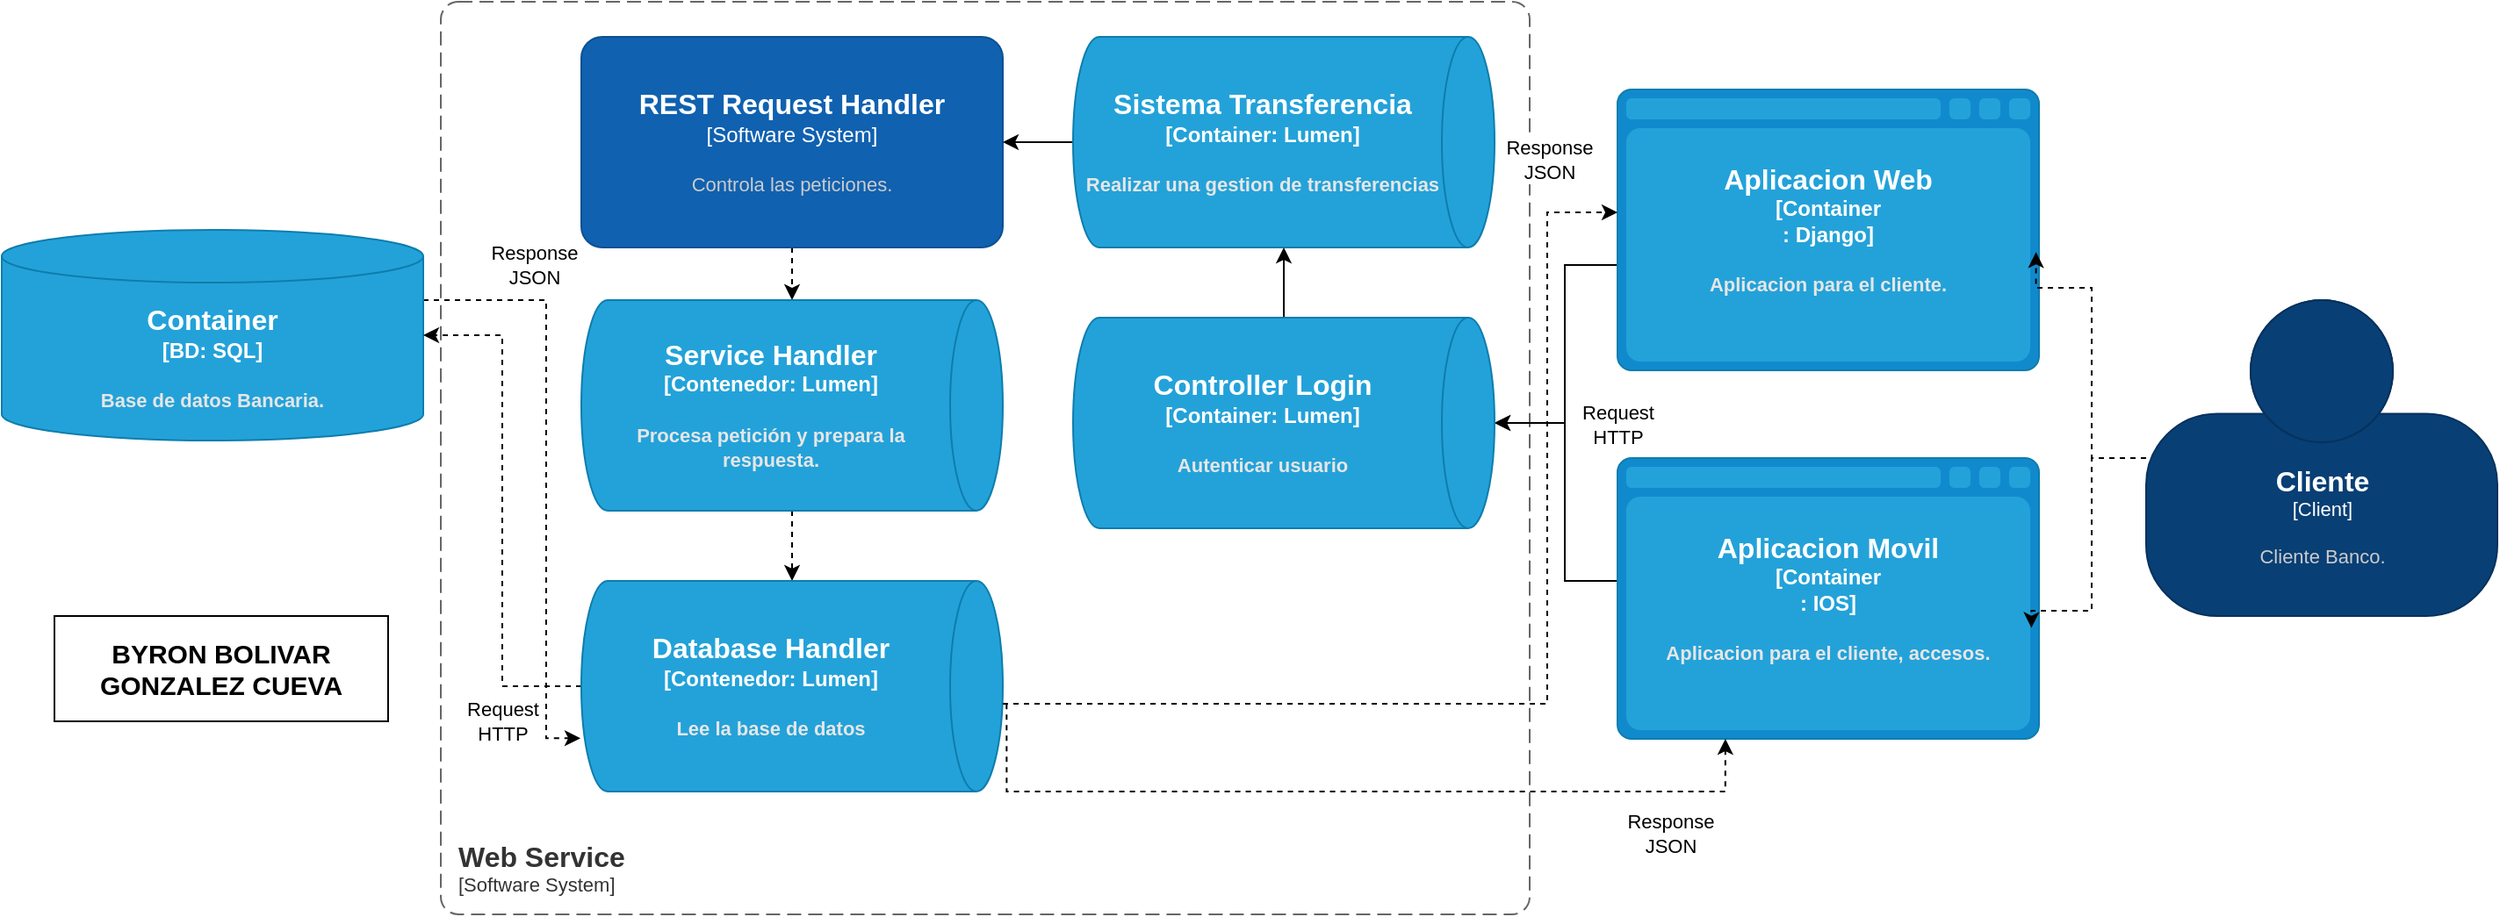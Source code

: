 <mxfile version="20.0.1" type="device"><diagram id="GfYJbonmcqrs1xx0g2Im" name="Page-1"><mxGraphModel dx="1657" dy="870" grid="1" gridSize="10" guides="1" tooltips="1" connect="1" arrows="1" fold="1" page="1" pageScale="1" pageWidth="827" pageHeight="1169" math="0" shadow="0"><root><mxCell id="0"/><mxCell id="1" parent="0"/><object placeholders="1" c4Name="Web Service" c4Type="SystemScopeBoundary" c4Application="Software System" label="&lt;font style=&quot;font-size: 16px&quot;&gt;&lt;b&gt;&lt;div style=&quot;text-align: left&quot;&gt;%c4Name%&lt;/div&gt;&lt;/b&gt;&lt;/font&gt;&lt;div style=&quot;text-align: left&quot;&gt;[%c4Application%]&lt;/div&gt;" id="DabvNRiGyRx-bgnCM00S-1"><mxCell style="rounded=1;fontSize=11;whiteSpace=wrap;html=1;dashed=1;arcSize=20;fillColor=none;strokeColor=#666666;fontColor=#333333;labelBackgroundColor=none;align=left;verticalAlign=bottom;labelBorderColor=none;spacingTop=0;spacing=10;dashPattern=8 4;metaEdit=1;rotatable=0;perimeter=rectanglePerimeter;noLabel=0;labelPadding=0;allowArrows=0;connectable=0;expand=0;recursiveResize=0;editable=1;pointerEvents=0;absoluteArcSize=1;points=[[0.25,0,0],[0.5,0,0],[0.75,0,0],[1,0.25,0],[1,0.5,0],[1,0.75,0],[0.75,1,0],[0.5,1,0],[0.25,1,0],[0,0.75,0],[0,0.5,0],[0,0.25,0]];" parent="1" vertex="1"><mxGeometry x="270" y="30" width="620" height="520" as="geometry"/></mxCell></object><mxCell id="8mYZgQonta5MZYfZJO8J-8" style="edgeStyle=orthogonalEdgeStyle;rounded=0;orthogonalLoop=1;jettySize=auto;html=1;entryX=0.747;entryY=1.002;entryDx=0;entryDy=0;entryPerimeter=0;dashed=1;" parent="1" source="DabvNRiGyRx-bgnCM00S-2" target="DabvNRiGyRx-bgnCM00S-9" edge="1"><mxGeometry relative="1" as="geometry"><Array as="points"><mxPoint x="330" y="200"/><mxPoint x="330" y="450"/></Array></mxGeometry></mxCell><mxCell id="EAid1kv3A8ZoEuFskhe_-2" value="Response &lt;br&gt;JSON" style="edgeLabel;html=1;align=center;verticalAlign=middle;resizable=0;points=[];" vertex="1" connectable="0" parent="8mYZgQonta5MZYfZJO8J-8"><mxGeometry x="-0.63" y="1" relative="1" as="geometry"><mxPoint y="-19" as="offset"/></mxGeometry></mxCell><object placeholders="1" c4Type="Container" c4Container="BD" c4Technology="SQL" c4Description="Base de datos Bancaria." label="&lt;font style=&quot;font-size: 16px&quot;&gt;&lt;b&gt;%c4Type%&lt;/font&gt;&lt;div&gt;[%c4Container%:&amp;nbsp;%c4Technology%]&lt;/div&gt;&lt;br&gt;&lt;div&gt;&lt;font style=&quot;font-size: 11px&quot;&gt;&lt;font color=&quot;#E6E6E6&quot;&gt;%c4Description%&lt;/font&gt;&lt;/div&gt;" id="DabvNRiGyRx-bgnCM00S-2"><mxCell style="shape=cylinder3;size=15;whiteSpace=wrap;html=1;boundedLbl=1;rounded=0;labelBackgroundColor=none;fillColor=#23A2D9;fontSize=12;fontColor=#ffffff;align=center;strokeColor=#0E7DAD;metaEdit=1;points=[[0.5,0,0],[1,0.25,0],[1,0.5,0],[1,0.75,0],[0.5,1,0],[0,0.75,0],[0,0.5,0],[0,0.25,0]];resizable=0;" parent="1" vertex="1"><mxGeometry x="20" y="160" width="240" height="120" as="geometry"/></mxCell></object><mxCell id="8mYZgQonta5MZYfZJO8J-3" style="edgeStyle=orthogonalEdgeStyle;rounded=0;orthogonalLoop=1;jettySize=auto;html=1;" parent="1" source="DabvNRiGyRx-bgnCM00S-4" target="8mYZgQonta5MZYfZJO8J-1" edge="1"><mxGeometry relative="1" as="geometry"><Array as="points"><mxPoint x="910" y="180"/><mxPoint x="910" y="270"/></Array></mxGeometry></mxCell><mxCell id="8mYZgQonta5MZYfZJO8J-10" value="Request &lt;br&gt;HTTP" style="edgeLabel;html=1;align=center;verticalAlign=middle;resizable=0;points=[];" parent="8mYZgQonta5MZYfZJO8J-3" vertex="1" connectable="0"><mxGeometry x="-0.344" y="-3" relative="1" as="geometry"><mxPoint x="33" y="68" as="offset"/></mxGeometry></mxCell><object placeholders="1" c4Type="Aplicacion Web" c4Container="Container&#10;" c4Technology="Django" c4Description="Aplicacion para el cliente." label="&lt;font style=&quot;font-size: 16px&quot;&gt;&lt;b&gt;%c4Type%&lt;/font&gt;&lt;div&gt;[%c4Container%:&amp;nbsp;%c4Technology%]&lt;/div&gt;&lt;br&gt;&lt;div&gt;&lt;font style=&quot;font-size: 11px&quot;&gt;&lt;font color=&quot;#E6E6E6&quot;&gt;%c4Description%&lt;/font&gt;&lt;/div&gt;" id="DabvNRiGyRx-bgnCM00S-4"><mxCell style="shape=mxgraph.c4.webBrowserContainer;whiteSpace=wrap;html=1;boundedLbl=1;rounded=0;labelBackgroundColor=none;fillColor=#118ACD;fontSize=12;fontColor=#ffffff;align=center;strokeColor=#0E7DAD;metaEdit=1;points=[[0.5,0,0],[1,0.25,0],[1,0.5,0],[1,0.75,0],[0.5,1,0],[0,0.75,0],[0,0.5,0],[0,0.25,0]];resizable=0;" parent="1" vertex="1"><mxGeometry x="940" y="80" width="240" height="160" as="geometry"/></mxCell></object><mxCell id="8mYZgQonta5MZYfZJO8J-4" style="edgeStyle=orthogonalEdgeStyle;rounded=0;orthogonalLoop=1;jettySize=auto;html=1;entryX=0.5;entryY=0;entryDx=0;entryDy=0;entryPerimeter=0;" parent="1" source="DabvNRiGyRx-bgnCM00S-5" target="8mYZgQonta5MZYfZJO8J-1" edge="1"><mxGeometry relative="1" as="geometry"><Array as="points"><mxPoint x="910" y="360"/><mxPoint x="910" y="270"/></Array></mxGeometry></mxCell><object placeholders="1" c4Type="Aplicacion Movil" c4Container="Container&#10;" c4Technology="IOS" c4Description="Aplicacion para el cliente, accesos." label="&lt;font style=&quot;font-size: 16px&quot;&gt;&lt;b&gt;%c4Type%&lt;/font&gt;&lt;div&gt;[%c4Container%:&amp;nbsp;%c4Technology%]&lt;/div&gt;&lt;br&gt;&lt;div&gt;&lt;font style=&quot;font-size: 11px&quot;&gt;&lt;font color=&quot;#E6E6E6&quot;&gt;%c4Description%&lt;/font&gt;&lt;/div&gt;" id="DabvNRiGyRx-bgnCM00S-5"><mxCell style="shape=mxgraph.c4.webBrowserContainer;whiteSpace=wrap;html=1;boundedLbl=1;rounded=0;labelBackgroundColor=none;fillColor=#118ACD;fontSize=12;fontColor=#ffffff;align=center;strokeColor=#0E7DAD;metaEdit=1;points=[[0.5,0,0],[1,0.25,0],[1,0.5,0],[1,0.75,0],[0.5,1,0],[0,0.75,0],[0,0.5,0],[0,0.25,0]];resizable=0;" parent="1" vertex="1"><mxGeometry x="940" y="290" width="240" height="160" as="geometry"/></mxCell></object><mxCell id="DabvNRiGyRx-bgnCM00S-27" style="edgeStyle=orthogonalEdgeStyle;rounded=0;orthogonalLoop=1;jettySize=auto;html=1;entryX=0;entryY=0.5;entryDx=0;entryDy=0;entryPerimeter=0;dashed=1;" parent="1" target="DabvNRiGyRx-bgnCM00S-7" edge="1"><mxGeometry relative="1" as="geometry"><mxPoint x="470.0" y="170.0" as="sourcePoint"/></mxGeometry></mxCell><mxCell id="DabvNRiGyRx-bgnCM00S-28" style="edgeStyle=orthogonalEdgeStyle;rounded=0;orthogonalLoop=1;jettySize=auto;html=1;dashed=1;" parent="1" source="DabvNRiGyRx-bgnCM00S-7" edge="1"><mxGeometry relative="1" as="geometry"><mxPoint x="470" y="360" as="targetPoint"/></mxGeometry></mxCell><object placeholders="1" c4Type="Service Handler" c4Container="Contenedor" c4Technology="Lumen" c4Description="Procesa petición y prepara la respuesta." label="&lt;font style=&quot;font-size: 16px&quot;&gt;&lt;b&gt;%c4Type%&lt;/font&gt;&lt;div&gt;[%c4Container%:&amp;nbsp;%c4Technology%]&lt;/div&gt;&lt;br&gt;&lt;div&gt;&lt;font style=&quot;font-size: 11px&quot;&gt;&lt;font color=&quot;#E6E6E6&quot;&gt;%c4Description%&lt;/font&gt;&lt;/div&gt;" id="DabvNRiGyRx-bgnCM00S-7"><mxCell style="shape=cylinder3;size=15;direction=south;whiteSpace=wrap;html=1;boundedLbl=1;rounded=0;labelBackgroundColor=none;fillColor=#23A2D9;fontSize=12;fontColor=#ffffff;align=center;strokeColor=#0E7DAD;metaEdit=1;points=[[0.5,0,0],[1,0.25,0],[1,0.5,0],[1,0.75,0],[0.5,1,0],[0,0.75,0],[0,0.5,0],[0,0.25,0]];resizable=0;" parent="1" vertex="1"><mxGeometry x="350" y="200" width="240" height="120" as="geometry"/></mxCell></object><mxCell id="DabvNRiGyRx-bgnCM00S-26" style="edgeStyle=orthogonalEdgeStyle;rounded=0;orthogonalLoop=1;jettySize=auto;html=1;entryX=1;entryY=0.5;entryDx=0;entryDy=0;entryPerimeter=0;dashed=1;" parent="1" source="DabvNRiGyRx-bgnCM00S-9" target="DabvNRiGyRx-bgnCM00S-2" edge="1"><mxGeometry relative="1" as="geometry"/></mxCell><mxCell id="EAid1kv3A8ZoEuFskhe_-1" value="Request &lt;br&gt;HTTP" style="edgeLabel;html=1;align=center;verticalAlign=middle;resizable=0;points=[];" vertex="1" connectable="0" parent="DabvNRiGyRx-bgnCM00S-26"><mxGeometry x="0.265" relative="1" as="geometry"><mxPoint y="158" as="offset"/></mxGeometry></mxCell><object placeholders="1" c4Type="Database Handler" c4Container="Contenedor" c4Technology="Lumen" c4Description="Lee la base de datos" label="&lt;font style=&quot;font-size: 16px&quot;&gt;&lt;b&gt;%c4Type%&lt;/font&gt;&lt;div&gt;[%c4Container%:&amp;nbsp;%c4Technology%]&lt;/div&gt;&lt;br&gt;&lt;div&gt;&lt;font style=&quot;font-size: 11px&quot;&gt;&lt;font color=&quot;#E6E6E6&quot;&gt;%c4Description%&lt;/font&gt;&lt;/div&gt;" id="DabvNRiGyRx-bgnCM00S-9"><mxCell style="shape=cylinder3;size=15;direction=south;whiteSpace=wrap;html=1;boundedLbl=1;rounded=0;labelBackgroundColor=none;fillColor=#23A2D9;fontSize=12;fontColor=#ffffff;align=center;strokeColor=#0E7DAD;metaEdit=1;points=[[0.5,0,0],[1,0.25,0],[1,0.5,0],[1,0.75,0],[0.5,1,0],[0,0.75,0],[0,0.5,0],[0,0.25,0]];resizable=0;" parent="1" vertex="1"><mxGeometry x="350" y="360" width="240" height="120" as="geometry"/></mxCell></object><mxCell id="DabvNRiGyRx-bgnCM00S-12" style="edgeStyle=orthogonalEdgeStyle;rounded=0;orthogonalLoop=1;jettySize=auto;html=1;entryX=0.993;entryY=0.579;entryDx=0;entryDy=0;entryPerimeter=0;dashed=1;" parent="1" source="DabvNRiGyRx-bgnCM00S-11" target="DabvNRiGyRx-bgnCM00S-4" edge="1"><mxGeometry relative="1" as="geometry"><Array as="points"><mxPoint x="1210" y="290"/><mxPoint x="1210" y="193"/></Array></mxGeometry></mxCell><mxCell id="DabvNRiGyRx-bgnCM00S-13" style="edgeStyle=orthogonalEdgeStyle;rounded=0;orthogonalLoop=1;jettySize=auto;html=1;entryX=0.982;entryY=0.605;entryDx=0;entryDy=0;entryPerimeter=0;dashed=1;" parent="1" source="DabvNRiGyRx-bgnCM00S-11" target="DabvNRiGyRx-bgnCM00S-5" edge="1"><mxGeometry relative="1" as="geometry"><Array as="points"><mxPoint x="1210" y="290"/><mxPoint x="1210" y="377"/></Array></mxGeometry></mxCell><object placeholders="1" c4Name="Cliente" c4Type="Client" c4Description="Cliente Banco." label="&lt;font style=&quot;font-size: 16px&quot;&gt;&lt;b&gt;%c4Name%&lt;/b&gt;&lt;/font&gt;&lt;div&gt;[%c4Type%]&lt;/div&gt;&lt;br&gt;&lt;div&gt;&lt;font style=&quot;font-size: 11px&quot;&gt;&lt;font color=&quot;#cccccc&quot;&gt;%c4Description%&lt;/font&gt;&lt;/div&gt;" id="DabvNRiGyRx-bgnCM00S-11"><mxCell style="html=1;fontSize=11;dashed=0;whitespace=wrap;fillColor=#083F75;strokeColor=#06315C;fontColor=#ffffff;shape=mxgraph.c4.person2;align=center;metaEdit=1;points=[[0.5,0,0],[1,0.5,0],[1,0.75,0],[0.75,1,0],[0.5,1,0],[0.25,1,0],[0,0.75,0],[0,0.5,0]];resizable=0;" parent="1" vertex="1"><mxGeometry x="1241" y="200" width="200" height="180" as="geometry"/></mxCell></object><object placeholders="1" c4Name="REST Request Handler" c4Type="Software System" c4Description="Controla las peticiones." label="&lt;font style=&quot;font-size: 16px&quot;&gt;&lt;b&gt;%c4Name%&lt;/b&gt;&lt;/font&gt;&lt;div&gt;[%c4Type%]&lt;/div&gt;&lt;br&gt;&lt;div&gt;&lt;font style=&quot;font-size: 11px&quot;&gt;&lt;font color=&quot;#cccccc&quot;&gt;%c4Description%&lt;/font&gt;&lt;/div&gt;" id="DabvNRiGyRx-bgnCM00S-29"><mxCell style="rounded=1;whiteSpace=wrap;html=1;labelBackgroundColor=none;fillColor=#1061B0;fontColor=#ffffff;align=center;arcSize=10;strokeColor=#0D5091;metaEdit=1;resizable=0;points=[[0.25,0,0],[0.5,0,0],[0.75,0,0],[1,0.25,0],[1,0.5,0],[1,0.75,0],[0.75,1,0],[0.5,1,0],[0.25,1,0],[0,0.75,0],[0,0.5,0],[0,0.25,0]];" parent="1" vertex="1"><mxGeometry x="350" y="50" width="240" height="120" as="geometry"/></mxCell></object><mxCell id="8mYZgQonta5MZYfZJO8J-5" style="edgeStyle=orthogonalEdgeStyle;rounded=0;orthogonalLoop=1;jettySize=auto;html=1;" parent="1" source="8mYZgQonta5MZYfZJO8J-1" target="8mYZgQonta5MZYfZJO8J-2" edge="1"><mxGeometry relative="1" as="geometry"/></mxCell><mxCell id="8mYZgQonta5MZYfZJO8J-11" style="edgeStyle=orthogonalEdgeStyle;rounded=0;orthogonalLoop=1;jettySize=auto;html=1;entryX=0.256;entryY=1;entryDx=0;entryDy=0;entryPerimeter=0;dashed=1;exitX=0.584;exitY=-0.009;exitDx=0;exitDy=0;exitPerimeter=0;" parent="1" source="DabvNRiGyRx-bgnCM00S-9" target="DabvNRiGyRx-bgnCM00S-5" edge="1"><mxGeometry relative="1" as="geometry"><mxPoint x="620" y="454.12" as="sourcePoint"/><mxPoint x="969.04" y="440.0" as="targetPoint"/><Array as="points"><mxPoint x="592" y="480"/><mxPoint x="1001" y="480"/></Array></mxGeometry></mxCell><mxCell id="8mYZgQonta5MZYfZJO8J-14" value="Response&lt;br&gt;JSON" style="edgeLabel;html=1;align=center;verticalAlign=middle;resizable=0;points=[];" parent="8mYZgQonta5MZYfZJO8J-11" vertex="1" connectable="0"><mxGeometry x="0.758" relative="1" as="geometry"><mxPoint x="-3" y="24" as="offset"/></mxGeometry></mxCell><mxCell id="8mYZgQonta5MZYfZJO8J-12" style="edgeStyle=orthogonalEdgeStyle;rounded=0;orthogonalLoop=1;jettySize=auto;html=1;entryX=0;entryY=0.25;entryDx=0;entryDy=0;entryPerimeter=0;dashed=1;exitX=0.5;exitY=0;exitDx=0;exitDy=0;exitPerimeter=0;" parent="1" edge="1"><mxGeometry relative="1" as="geometry"><Array as="points"><mxPoint x="900" y="430"/><mxPoint x="900" y="150"/></Array><mxPoint x="590" y="430" as="sourcePoint"/><mxPoint x="940.0" y="150" as="targetPoint"/></mxGeometry></mxCell><mxCell id="8mYZgQonta5MZYfZJO8J-13" value="Response&lt;br&gt;JSON" style="edgeLabel;html=1;align=center;verticalAlign=middle;resizable=0;points=[];" parent="8mYZgQonta5MZYfZJO8J-12" vertex="1" connectable="0"><mxGeometry x="0.73" y="-1" relative="1" as="geometry"><mxPoint y="-75" as="offset"/></mxGeometry></mxCell><object placeholders="1" c4Type="Controller Login" c4Container="Container" c4Technology="Lumen" c4Description="Autenticar usuario" label="&lt;font style=&quot;font-size: 16px&quot;&gt;&lt;b&gt;%c4Type%&lt;/font&gt;&lt;div&gt;[%c4Container%:&amp;nbsp;%c4Technology%]&lt;/div&gt;&lt;br&gt;&lt;div&gt;&lt;font style=&quot;font-size: 11px&quot;&gt;&lt;font color=&quot;#E6E6E6&quot;&gt;%c4Description%&lt;/font&gt;&lt;/div&gt;" id="8mYZgQonta5MZYfZJO8J-1"><mxCell style="shape=cylinder3;size=15;direction=south;whiteSpace=wrap;html=1;boundedLbl=1;rounded=0;labelBackgroundColor=none;fillColor=#23A2D9;fontSize=12;fontColor=#ffffff;align=center;strokeColor=#0E7DAD;metaEdit=1;points=[[0.5,0,0],[1,0.25,0],[1,0.5,0],[1,0.75,0],[0.5,1,0],[0,0.75,0],[0,0.5,0],[0,0.25,0]];resizable=0;" parent="1" vertex="1"><mxGeometry x="630" y="210" width="240" height="120" as="geometry"/></mxCell></object><mxCell id="8mYZgQonta5MZYfZJO8J-6" style="edgeStyle=orthogonalEdgeStyle;rounded=0;orthogonalLoop=1;jettySize=auto;html=1;" parent="1" source="8mYZgQonta5MZYfZJO8J-2" target="DabvNRiGyRx-bgnCM00S-29" edge="1"><mxGeometry relative="1" as="geometry"/></mxCell><object placeholders="1" c4Type="Sistema Transferencia" c4Container="Container" c4Technology="Lumen" c4Description="Realizar una gestion de transferencias" label="&lt;font style=&quot;font-size: 16px&quot;&gt;&lt;b&gt;%c4Type%&lt;/font&gt;&lt;div&gt;[%c4Container%:&amp;nbsp;%c4Technology%]&lt;/div&gt;&lt;br&gt;&lt;div&gt;&lt;font style=&quot;font-size: 11px&quot;&gt;&lt;font color=&quot;#E6E6E6&quot;&gt;%c4Description%&lt;/font&gt;&lt;/div&gt;" id="8mYZgQonta5MZYfZJO8J-2"><mxCell style="shape=cylinder3;size=15;direction=south;whiteSpace=wrap;html=1;boundedLbl=1;rounded=0;labelBackgroundColor=none;fillColor=#23A2D9;fontSize=12;fontColor=#ffffff;align=center;strokeColor=#0E7DAD;metaEdit=1;points=[[0.5,0,0],[1,0.25,0],[1,0.5,0],[1,0.75,0],[0.5,1,0],[0,0.75,0],[0,0.5,0],[0,0.25,0]];resizable=0;" parent="1" vertex="1"><mxGeometry x="630" y="50" width="240" height="120" as="geometry"/></mxCell></object><mxCell id="8mYZgQonta5MZYfZJO8J-15" value="&lt;b&gt;&lt;font style=&quot;font-size: 15px;&quot;&gt;BYRON BOLIVAR GONZALEZ CUEVA&lt;/font&gt;&lt;/b&gt;" style="rounded=0;whiteSpace=wrap;html=1;" parent="1" vertex="1"><mxGeometry x="50" y="380" width="190" height="60" as="geometry"/></mxCell></root></mxGraphModel></diagram></mxfile>